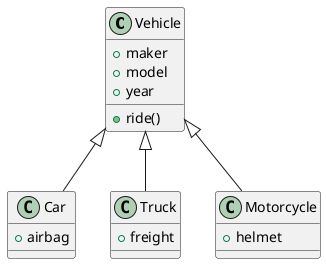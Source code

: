 @startuml

class Vehicle{
+ maker
+ model
+ year
+ ride()
}

class Car extends Vehicle {
+ airbag
}

class Truck extends Vehicle{
+ freight
}
class Motorcycle extends Vehicle{
+ helmet
}

@enduml
